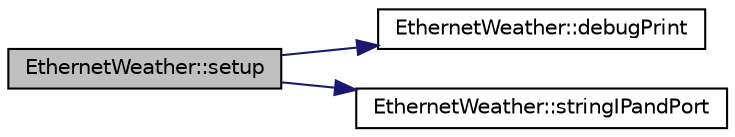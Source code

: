 digraph "EthernetWeather::setup"
{
  edge [fontname="Helvetica",fontsize="10",labelfontname="Helvetica",labelfontsize="10"];
  node [fontname="Helvetica",fontsize="10",shape=record];
  rankdir="LR";
  Node1 [label="EthernetWeather::setup",height=0.2,width=0.4,color="black", fillcolor="grey75", style="filled" fontcolor="black"];
  Node1 -> Node2 [color="midnightblue",fontsize="10",style="solid",fontname="Helvetica"];
  Node2 [label="EthernetWeather::debugPrint",height=0.2,width=0.4,color="black", fillcolor="white", style="filled",URL="$classEthernetWeather.html#afca6c0ec4afe480c5ac6e3abdb9fafe5"];
  Node1 -> Node3 [color="midnightblue",fontsize="10",style="solid",fontname="Helvetica"];
  Node3 [label="EthernetWeather::stringIPandPort",height=0.2,width=0.4,color="black", fillcolor="white", style="filled",URL="$classEthernetWeather.html#a4ef37d3e93684c11bebbc1a868719616"];
}
